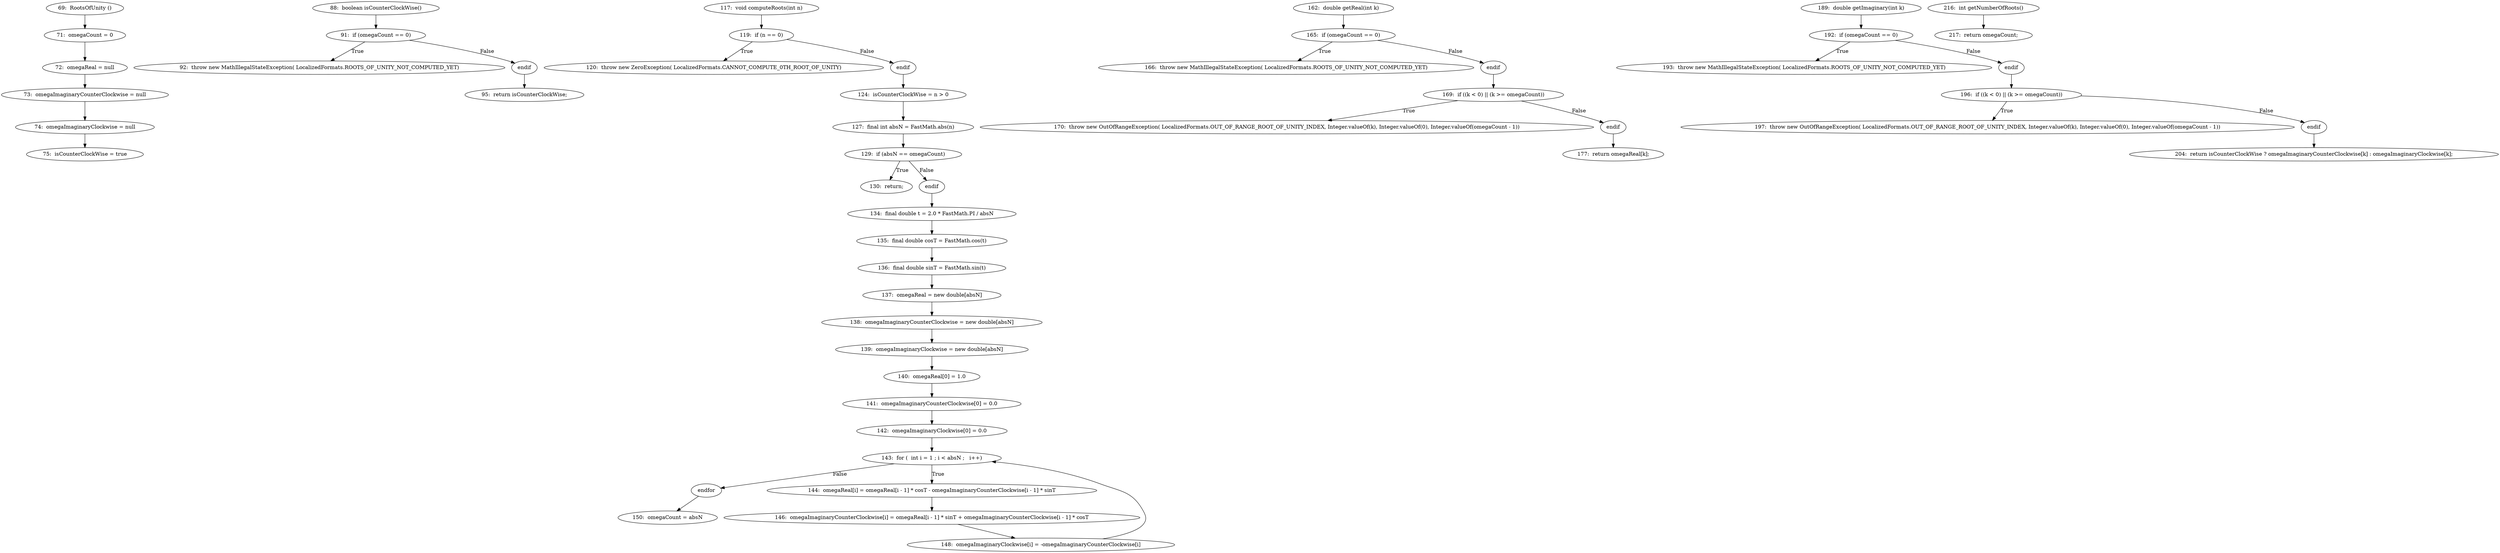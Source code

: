 digraph RootsOfUnity_CFG {
  // graph-vertices
  v1  [label="69:  RootsOfUnity ()"];
  v2  [label="71:  omegaCount = 0"];
  v3  [label="72:  omegaReal = null"];
  v4  [label="73:  omegaImaginaryCounterClockwise = null"];
  v5  [label="74:  omegaImaginaryClockwise = null"];
  v6  [label="75:  isCounterClockWise = true"];
  v7  [label="88:  boolean isCounterClockWise()"];
  v8  [label="91:  if (omegaCount == 0)"];
  v9  [label="92:  throw new MathIllegalStateException( LocalizedFormats.ROOTS_OF_UNITY_NOT_COMPUTED_YET)"];
  v10  [label="endif"];
  v11  [label="95:  return isCounterClockWise;"];
  v12  [label="117:  void computeRoots(int n)"];
  v13  [label="119:  if (n == 0)"];
  v14  [label="120:  throw new ZeroException( LocalizedFormats.CANNOT_COMPUTE_0TH_ROOT_OF_UNITY)"];
  v15  [label="endif"];
  v16  [label="124:  isCounterClockWise = n > 0"];
  v17  [label="127:  final int absN = FastMath.abs(n)"];
  v18  [label="129:  if (absN == omegaCount)"];
  v19  [label="130:  return;"];
  v20  [label="endif"];
  v21  [label="134:  final double t = 2.0 * FastMath.PI / absN"];
  v22  [label="135:  final double cosT = FastMath.cos(t)"];
  v23  [label="136:  final double sinT = FastMath.sin(t)"];
  v24  [label="137:  omegaReal = new double[absN]"];
  v25  [label="138:  omegaImaginaryCounterClockwise = new double[absN]"];
  v26  [label="139:  omegaImaginaryClockwise = new double[absN]"];
  v27  [label="140:  omegaReal[0] = 1.0"];
  v28  [label="141:  omegaImaginaryCounterClockwise[0] = 0.0"];
  v29  [label="142:  omegaImaginaryClockwise[0] = 0.0"];
  v30  [label="143:  for (  int i = 1 ; i < absN ;   i++)"];
  v33  [label="endfor"];
  v34  [label="144:  omegaReal[i] = omegaReal[i - 1] * cosT - omegaImaginaryCounterClockwise[i - 1] * sinT"];
  v35  [label="146:  omegaImaginaryCounterClockwise[i] = omegaReal[i - 1] * sinT + omegaImaginaryCounterClockwise[i - 1] * cosT"];
  v36  [label="148:  omegaImaginaryClockwise[i] = -omegaImaginaryCounterClockwise[i]"];
  v37  [label="150:  omegaCount = absN"];
  v38  [label="162:  double getReal(int k)"];
  v39  [label="165:  if (omegaCount == 0)"];
  v40  [label="166:  throw new MathIllegalStateException( LocalizedFormats.ROOTS_OF_UNITY_NOT_COMPUTED_YET)"];
  v41  [label="endif"];
  v42  [label="169:  if ((k < 0) || (k >= omegaCount))"];
  v43  [label="170:  throw new OutOfRangeException( LocalizedFormats.OUT_OF_RANGE_ROOT_OF_UNITY_INDEX, Integer.valueOf(k), Integer.valueOf(0), Integer.valueOf(omegaCount - 1))"];
  v44  [label="endif"];
  v45  [label="177:  return omegaReal[k];"];
  v46  [label="189:  double getImaginary(int k)"];
  v47  [label="192:  if (omegaCount == 0)"];
  v48  [label="193:  throw new MathIllegalStateException( LocalizedFormats.ROOTS_OF_UNITY_NOT_COMPUTED_YET)"];
  v49  [label="endif"];
  v50  [label="196:  if ((k < 0) || (k >= omegaCount))"];
  v51  [label="197:  throw new OutOfRangeException( LocalizedFormats.OUT_OF_RANGE_ROOT_OF_UNITY_INDEX, Integer.valueOf(k), Integer.valueOf(0), Integer.valueOf(omegaCount - 1))"];
  v52  [label="endif"];
  v53  [label="204:  return isCounterClockWise ? omegaImaginaryCounterClockwise[k] : omegaImaginaryClockwise[k];"];
  v54  [label="216:  int getNumberOfRoots()"];
  v55  [label="217:  return omegaCount;"];
  // graph-edges
  v1 -> v2;
  v2 -> v3;
  v3 -> v4;
  v4 -> v5;
  v5 -> v6;
  v7 -> v8;
  v8 -> v9  [label="True"];
  v8 -> v10  [label="False"];
  v10 -> v11;
  v12 -> v13;
  v13 -> v14  [label="True"];
  v13 -> v15  [label="False"];
  v15 -> v16;
  v16 -> v17;
  v17 -> v18;
  v18 -> v19  [label="True"];
  v18 -> v20  [label="False"];
  v20 -> v21;
  v21 -> v22;
  v22 -> v23;
  v23 -> v24;
  v24 -> v25;
  v25 -> v26;
  v26 -> v27;
  v27 -> v28;
  v28 -> v29;
  v29 -> v30;
  v30 -> v33  [label="False"];
  v30 -> v34  [label="True"];
  v34 -> v35;
  v35 -> v36;
  v36 -> v30;
  v33 -> v37;
  v38 -> v39;
  v39 -> v40  [label="True"];
  v39 -> v41  [label="False"];
  v41 -> v42;
  v42 -> v43  [label="True"];
  v42 -> v44  [label="False"];
  v44 -> v45;
  v46 -> v47;
  v47 -> v48  [label="True"];
  v47 -> v49  [label="False"];
  v49 -> v50;
  v50 -> v51  [label="True"];
  v50 -> v52  [label="False"];
  v52 -> v53;
  v54 -> v55;
  // end-of-graph
}
